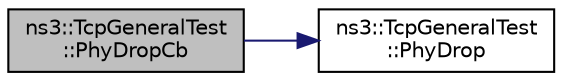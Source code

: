 digraph "ns3::TcpGeneralTest::PhyDropCb"
{
 // LATEX_PDF_SIZE
  edge [fontname="Helvetica",fontsize="10",labelfontname="Helvetica",labelfontsize="10"];
  node [fontname="Helvetica",fontsize="10",shape=record];
  rankdir="LR";
  Node1 [label="ns3::TcpGeneralTest\l::PhyDropCb",height=0.2,width=0.4,color="black", fillcolor="grey75", style="filled", fontcolor="black",tooltip="Drop at Phy layer Callback."];
  Node1 -> Node2 [color="midnightblue",fontsize="10",style="solid",fontname="Helvetica"];
  Node2 [label="ns3::TcpGeneralTest\l::PhyDrop",height=0.2,width=0.4,color="black", fillcolor="white", style="filled",URL="$classns3_1_1_tcp_general_test.html#acf4bcdc3ed9e607baa6e71a22f8b2127",tooltip="Link drop."];
}
